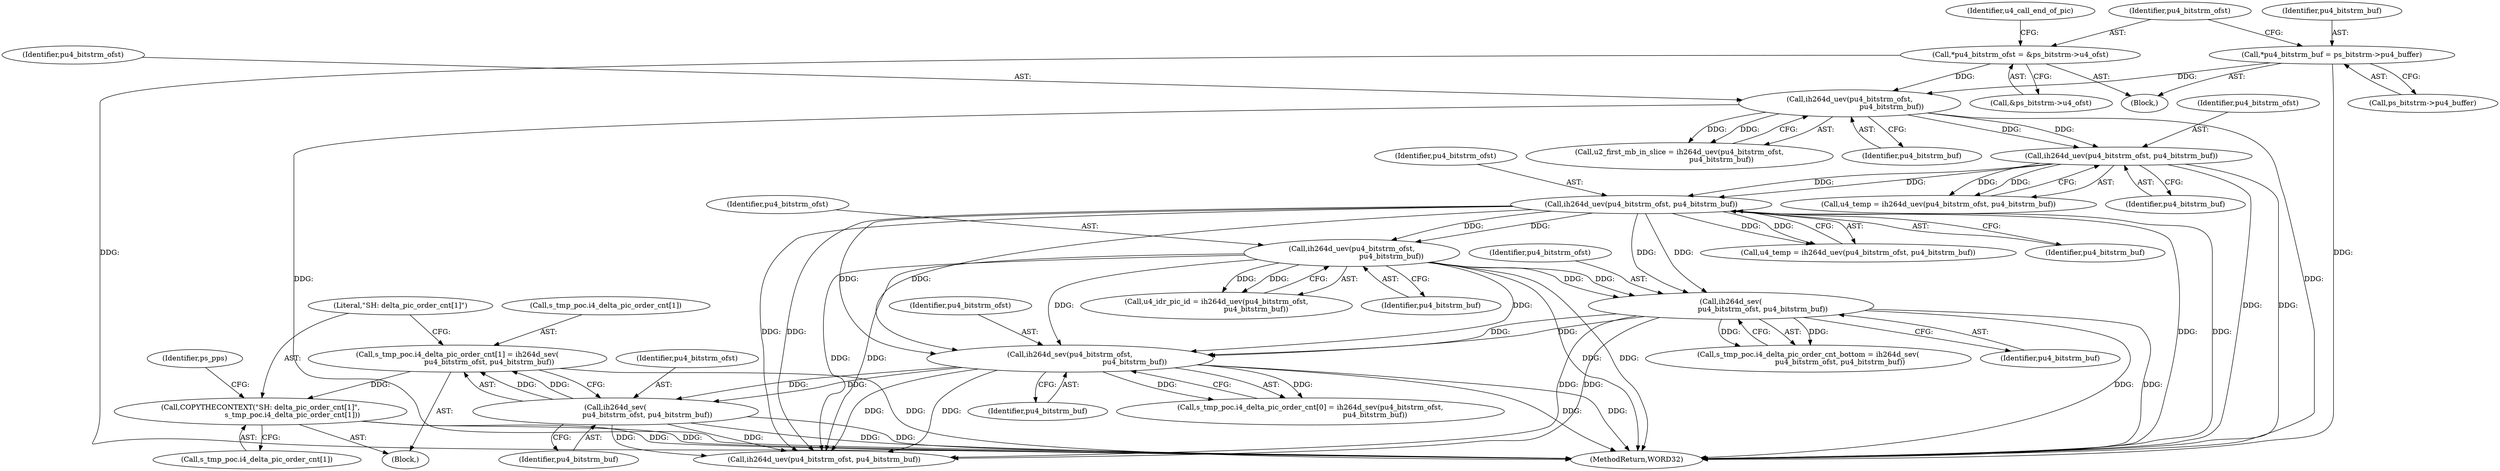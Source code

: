 digraph "0_Android_0b23c81c3dd9ec38f7e6806a3955fed1925541a0_2@array" {
"1000847" [label="(Call,COPYTHECONTEXT(\"SH: delta_pic_order_cnt[1]\",\n                            s_tmp_poc.i4_delta_pic_order_cnt[1]))"];
"1000838" [label="(Call,s_tmp_poc.i4_delta_pic_order_cnt[1] = ih264d_sev(\n                            pu4_bitstrm_ofst, pu4_bitstrm_buf))"];
"1000844" [label="(Call,ih264d_sev(\n                            pu4_bitstrm_ofst, pu4_bitstrm_buf))"];
"1000820" [label="(Call,ih264d_sev(pu4_bitstrm_ofst,\n                                                         pu4_bitstrm_buf))"];
"1000410" [label="(Call,ih264d_uev(pu4_bitstrm_ofst, pu4_bitstrm_buf))"];
"1000269" [label="(Call,ih264d_uev(pu4_bitstrm_ofst, pu4_bitstrm_buf))"];
"1000229" [label="(Call,ih264d_uev(pu4_bitstrm_ofst,\n                                     pu4_bitstrm_buf))"];
"1000201" [label="(Call,*pu4_bitstrm_ofst = &ps_bitstrm->u4_ofst)"];
"1000195" [label="(Call,*pu4_bitstrm_buf = ps_bitstrm->pu4_buffer)"];
"1000782" [label="(Call,ih264d_sev(\n                            pu4_bitstrm_ofst, pu4_bitstrm_buf))"];
"1000698" [label="(Call,ih264d_uev(pu4_bitstrm_ofst,\n                                   pu4_bitstrm_buf))"];
"1002589" [label="(MethodReturn,WORD32)"];
"1000837" [label="(Block,)"];
"1000845" [label="(Identifier,pu4_bitstrm_ofst)"];
"1000778" [label="(Call,s_tmp_poc.i4_delta_pic_order_cnt_bottom = ih264d_sev(\n                            pu4_bitstrm_ofst, pu4_bitstrm_buf))"];
"1000856" [label="(Identifier,ps_pps)"];
"1000699" [label="(Identifier,pu4_bitstrm_ofst)"];
"1000822" [label="(Identifier,pu4_bitstrm_buf)"];
"1000410" [label="(Call,ih264d_uev(pu4_bitstrm_ofst, pu4_bitstrm_buf))"];
"1000267" [label="(Call,u4_temp = ih264d_uev(pu4_bitstrm_ofst, pu4_bitstrm_buf))"];
"1000849" [label="(Call,s_tmp_poc.i4_delta_pic_order_cnt[1])"];
"1000197" [label="(Call,ps_bitstrm->pu4_buffer)"];
"1000814" [label="(Call,s_tmp_poc.i4_delta_pic_order_cnt[0] = ih264d_sev(pu4_bitstrm_ofst,\n                                                         pu4_bitstrm_buf))"];
"1000848" [label="(Literal,\"SH: delta_pic_order_cnt[1]\")"];
"1000196" [label="(Identifier,pu4_bitstrm_buf)"];
"1000696" [label="(Call,u4_idr_pic_id = ih264d_uev(pu4_bitstrm_ofst,\n                                   pu4_bitstrm_buf))"];
"1000270" [label="(Identifier,pu4_bitstrm_ofst)"];
"1000784" [label="(Identifier,pu4_bitstrm_buf)"];
"1000230" [label="(Identifier,pu4_bitstrm_ofst)"];
"1000847" [label="(Call,COPYTHECONTEXT(\"SH: delta_pic_order_cnt[1]\",\n                            s_tmp_poc.i4_delta_pic_order_cnt[1]))"];
"1000411" [label="(Identifier,pu4_bitstrm_ofst)"];
"1000838" [label="(Call,s_tmp_poc.i4_delta_pic_order_cnt[1] = ih264d_sev(\n                            pu4_bitstrm_ofst, pu4_bitstrm_buf))"];
"1000821" [label="(Identifier,pu4_bitstrm_ofst)"];
"1000408" [label="(Call,u4_temp = ih264d_uev(pu4_bitstrm_ofst, pu4_bitstrm_buf))"];
"1000227" [label="(Call,u2_first_mb_in_slice = ih264d_uev(pu4_bitstrm_ofst,\n                                     pu4_bitstrm_buf))"];
"1000269" [label="(Call,ih264d_uev(pu4_bitstrm_ofst, pu4_bitstrm_buf))"];
"1000839" [label="(Call,s_tmp_poc.i4_delta_pic_order_cnt[1])"];
"1000231" [label="(Identifier,pu4_bitstrm_buf)"];
"1000698" [label="(Call,ih264d_uev(pu4_bitstrm_ofst,\n                                   pu4_bitstrm_buf))"];
"1000195" [label="(Call,*pu4_bitstrm_buf = ps_bitstrm->pu4_buffer)"];
"1000158" [label="(Block,)"];
"1000218" [label="(Identifier,u4_call_end_of_pic)"];
"1000201" [label="(Call,*pu4_bitstrm_ofst = &ps_bitstrm->u4_ofst)"];
"1000271" [label="(Identifier,pu4_bitstrm_buf)"];
"1000203" [label="(Call,&ps_bitstrm->u4_ofst)"];
"1000783" [label="(Identifier,pu4_bitstrm_ofst)"];
"1000202" [label="(Identifier,pu4_bitstrm_ofst)"];
"1000861" [label="(Call,ih264d_uev(pu4_bitstrm_ofst, pu4_bitstrm_buf))"];
"1000782" [label="(Call,ih264d_sev(\n                            pu4_bitstrm_ofst, pu4_bitstrm_buf))"];
"1000412" [label="(Identifier,pu4_bitstrm_buf)"];
"1000700" [label="(Identifier,pu4_bitstrm_buf)"];
"1000820" [label="(Call,ih264d_sev(pu4_bitstrm_ofst,\n                                                         pu4_bitstrm_buf))"];
"1000229" [label="(Call,ih264d_uev(pu4_bitstrm_ofst,\n                                     pu4_bitstrm_buf))"];
"1000846" [label="(Identifier,pu4_bitstrm_buf)"];
"1000844" [label="(Call,ih264d_sev(\n                            pu4_bitstrm_ofst, pu4_bitstrm_buf))"];
"1000847" -> "1000837"  [label="AST: "];
"1000847" -> "1000849"  [label="CFG: "];
"1000848" -> "1000847"  [label="AST: "];
"1000849" -> "1000847"  [label="AST: "];
"1000856" -> "1000847"  [label="CFG: "];
"1000847" -> "1002589"  [label="DDG: "];
"1000847" -> "1002589"  [label="DDG: "];
"1000838" -> "1000847"  [label="DDG: "];
"1000838" -> "1000837"  [label="AST: "];
"1000838" -> "1000844"  [label="CFG: "];
"1000839" -> "1000838"  [label="AST: "];
"1000844" -> "1000838"  [label="AST: "];
"1000848" -> "1000838"  [label="CFG: "];
"1000838" -> "1002589"  [label="DDG: "];
"1000844" -> "1000838"  [label="DDG: "];
"1000844" -> "1000838"  [label="DDG: "];
"1000844" -> "1000846"  [label="CFG: "];
"1000845" -> "1000844"  [label="AST: "];
"1000846" -> "1000844"  [label="AST: "];
"1000844" -> "1002589"  [label="DDG: "];
"1000844" -> "1002589"  [label="DDG: "];
"1000820" -> "1000844"  [label="DDG: "];
"1000820" -> "1000844"  [label="DDG: "];
"1000844" -> "1000861"  [label="DDG: "];
"1000844" -> "1000861"  [label="DDG: "];
"1000820" -> "1000814"  [label="AST: "];
"1000820" -> "1000822"  [label="CFG: "];
"1000821" -> "1000820"  [label="AST: "];
"1000822" -> "1000820"  [label="AST: "];
"1000814" -> "1000820"  [label="CFG: "];
"1000820" -> "1002589"  [label="DDG: "];
"1000820" -> "1002589"  [label="DDG: "];
"1000820" -> "1000814"  [label="DDG: "];
"1000820" -> "1000814"  [label="DDG: "];
"1000410" -> "1000820"  [label="DDG: "];
"1000410" -> "1000820"  [label="DDG: "];
"1000782" -> "1000820"  [label="DDG: "];
"1000782" -> "1000820"  [label="DDG: "];
"1000698" -> "1000820"  [label="DDG: "];
"1000698" -> "1000820"  [label="DDG: "];
"1000820" -> "1000861"  [label="DDG: "];
"1000820" -> "1000861"  [label="DDG: "];
"1000410" -> "1000408"  [label="AST: "];
"1000410" -> "1000412"  [label="CFG: "];
"1000411" -> "1000410"  [label="AST: "];
"1000412" -> "1000410"  [label="AST: "];
"1000408" -> "1000410"  [label="CFG: "];
"1000410" -> "1002589"  [label="DDG: "];
"1000410" -> "1002589"  [label="DDG: "];
"1000410" -> "1000408"  [label="DDG: "];
"1000410" -> "1000408"  [label="DDG: "];
"1000269" -> "1000410"  [label="DDG: "];
"1000269" -> "1000410"  [label="DDG: "];
"1000410" -> "1000698"  [label="DDG: "];
"1000410" -> "1000698"  [label="DDG: "];
"1000410" -> "1000782"  [label="DDG: "];
"1000410" -> "1000782"  [label="DDG: "];
"1000410" -> "1000861"  [label="DDG: "];
"1000410" -> "1000861"  [label="DDG: "];
"1000269" -> "1000267"  [label="AST: "];
"1000269" -> "1000271"  [label="CFG: "];
"1000270" -> "1000269"  [label="AST: "];
"1000271" -> "1000269"  [label="AST: "];
"1000267" -> "1000269"  [label="CFG: "];
"1000269" -> "1002589"  [label="DDG: "];
"1000269" -> "1002589"  [label="DDG: "];
"1000269" -> "1000267"  [label="DDG: "];
"1000269" -> "1000267"  [label="DDG: "];
"1000229" -> "1000269"  [label="DDG: "];
"1000229" -> "1000269"  [label="DDG: "];
"1000229" -> "1000227"  [label="AST: "];
"1000229" -> "1000231"  [label="CFG: "];
"1000230" -> "1000229"  [label="AST: "];
"1000231" -> "1000229"  [label="AST: "];
"1000227" -> "1000229"  [label="CFG: "];
"1000229" -> "1002589"  [label="DDG: "];
"1000229" -> "1002589"  [label="DDG: "];
"1000229" -> "1000227"  [label="DDG: "];
"1000229" -> "1000227"  [label="DDG: "];
"1000201" -> "1000229"  [label="DDG: "];
"1000195" -> "1000229"  [label="DDG: "];
"1000201" -> "1000158"  [label="AST: "];
"1000201" -> "1000203"  [label="CFG: "];
"1000202" -> "1000201"  [label="AST: "];
"1000203" -> "1000201"  [label="AST: "];
"1000218" -> "1000201"  [label="CFG: "];
"1000201" -> "1002589"  [label="DDG: "];
"1000195" -> "1000158"  [label="AST: "];
"1000195" -> "1000197"  [label="CFG: "];
"1000196" -> "1000195"  [label="AST: "];
"1000197" -> "1000195"  [label="AST: "];
"1000202" -> "1000195"  [label="CFG: "];
"1000195" -> "1002589"  [label="DDG: "];
"1000782" -> "1000778"  [label="AST: "];
"1000782" -> "1000784"  [label="CFG: "];
"1000783" -> "1000782"  [label="AST: "];
"1000784" -> "1000782"  [label="AST: "];
"1000778" -> "1000782"  [label="CFG: "];
"1000782" -> "1002589"  [label="DDG: "];
"1000782" -> "1002589"  [label="DDG: "];
"1000782" -> "1000778"  [label="DDG: "];
"1000782" -> "1000778"  [label="DDG: "];
"1000698" -> "1000782"  [label="DDG: "];
"1000698" -> "1000782"  [label="DDG: "];
"1000782" -> "1000861"  [label="DDG: "];
"1000782" -> "1000861"  [label="DDG: "];
"1000698" -> "1000696"  [label="AST: "];
"1000698" -> "1000700"  [label="CFG: "];
"1000699" -> "1000698"  [label="AST: "];
"1000700" -> "1000698"  [label="AST: "];
"1000696" -> "1000698"  [label="CFG: "];
"1000698" -> "1002589"  [label="DDG: "];
"1000698" -> "1002589"  [label="DDG: "];
"1000698" -> "1000696"  [label="DDG: "];
"1000698" -> "1000696"  [label="DDG: "];
"1000698" -> "1000861"  [label="DDG: "];
"1000698" -> "1000861"  [label="DDG: "];
}
